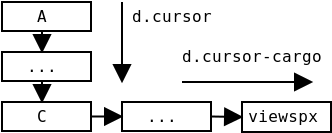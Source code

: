 <?xml version="1.0"?>
<diagram xmlns:dia="http://www.lysator.liu.se/~alla/dia/">
  <diagramdata>
    <attribute name="background">
      <color val="#ffffff"/>
    </attribute>
    <attribute name="paper">
      <composite type="paper">
        <attribute name="name">
          <string>#A4#</string>
        </attribute>
        <attribute name="tmargin">
          <real val="2.82"/>
        </attribute>
        <attribute name="bmargin">
          <real val="2.82"/>
        </attribute>
        <attribute name="lmargin">
          <real val="2.82"/>
        </attribute>
        <attribute name="rmargin">
          <real val="2.82"/>
        </attribute>
        <attribute name="is_portrait">
          <boolean val="true"/>
        </attribute>
        <attribute name="scaling">
          <real val="1"/>
        </attribute>
        <attribute name="fitto">
          <boolean val="false"/>
        </attribute>
      </composite>
    </attribute>
  </diagramdata>
  <layer name="Background" visible="true">
    <object type="Standard - Box" version="0" id="O0">
      <attribute name="obj_pos">
        <point val="13.5,6"/>
      </attribute>
      <attribute name="obj_bb">
        <rectangle val="13.45,5.95;18,7.55"/>
      </attribute>
      <attribute name="elem_corner">
        <point val="13.5,6"/>
      </attribute>
      <attribute name="elem_width">
        <real val="4.45"/>
      </attribute>
      <attribute name="elem_height">
        <real val="1.5"/>
      </attribute>
      <attribute name="show_background">
        <boolean val="true"/>
      </attribute>
    </object>
    <object type="Standard - Box" version="0" id="O1">
      <attribute name="obj_pos">
        <point val="1.5,6"/>
      </attribute>
      <attribute name="obj_bb">
        <rectangle val="1.45,5.95;6,7.5"/>
      </attribute>
      <attribute name="elem_corner">
        <point val="1.5,6"/>
      </attribute>
      <attribute name="elem_width">
        <real val="4.45"/>
      </attribute>
      <attribute name="elem_height">
        <real val="1.45"/>
      </attribute>
      <attribute name="show_background">
        <boolean val="true"/>
      </attribute>
    </object>
    <object type="Standard - Box" version="0" id="O2">
      <attribute name="obj_pos">
        <point val="7.5,6"/>
      </attribute>
      <attribute name="obj_bb">
        <rectangle val="7.45,5.95;12,7.5"/>
      </attribute>
      <attribute name="elem_corner">
        <point val="7.5,6"/>
      </attribute>
      <attribute name="elem_width">
        <real val="4.45"/>
      </attribute>
      <attribute name="elem_height">
        <real val="1.45"/>
      </attribute>
      <attribute name="show_background">
        <boolean val="true"/>
      </attribute>
    </object>
    <object type="Standard - Box" version="0" id="O3">
      <attribute name="obj_pos">
        <point val="1.5,3.5"/>
      </attribute>
      <attribute name="obj_bb">
        <rectangle val="1.45,3.45;6,5"/>
      </attribute>
      <attribute name="elem_corner">
        <point val="1.5,3.5"/>
      </attribute>
      <attribute name="elem_width">
        <real val="4.45"/>
      </attribute>
      <attribute name="elem_height">
        <real val="1.45"/>
      </attribute>
      <attribute name="show_background">
        <boolean val="true"/>
      </attribute>
    </object>
    <object type="Standard - Box" version="0" id="O4">
      <attribute name="obj_pos">
        <point val="1.5,1"/>
      </attribute>
      <attribute name="obj_bb">
        <rectangle val="1.45,0.95;6,2.5"/>
      </attribute>
      <attribute name="elem_corner">
        <point val="1.5,1"/>
      </attribute>
      <attribute name="elem_width">
        <real val="4.45"/>
      </attribute>
      <attribute name="elem_height">
        <real val="1.45"/>
      </attribute>
      <attribute name="show_background">
        <boolean val="true"/>
      </attribute>
    </object>
    <object type="Standard - Text" version="0" id="O5">
      <attribute name="obj_pos">
        <point val="15.5,7"/>
      </attribute>
      <attribute name="obj_bb">
        <rectangle val="13.279,6.207;17.721,7.207"/>
      </attribute>
      <attribute name="text">
        <composite type="text">
          <attribute name="string">
            <string>#viewspx#</string>
          </attribute>
          <attribute name="font">
            <font name="Courier"/>
          </attribute>
          <attribute name="height">
            <real val="1"/>
          </attribute>
          <attribute name="pos">
            <point val="15.5,7"/>
          </attribute>
          <attribute name="color">
            <color val="#000000"/>
          </attribute>
          <attribute name="alignment">
            <enum val="1"/>
          </attribute>
        </composite>
      </attribute>
    </object>
    <object type="Standard - Text" version="0" id="O6">
      <attribute name="obj_pos">
        <point val="3.5,2"/>
      </attribute>
      <attribute name="obj_bb">
        <rectangle val="3.097,1.207;3.903,2.207"/>
      </attribute>
      <attribute name="text">
        <composite type="text">
          <attribute name="string">
            <string>#A#</string>
          </attribute>
          <attribute name="font">
            <font name="Courier"/>
          </attribute>
          <attribute name="height">
            <real val="1"/>
          </attribute>
          <attribute name="pos">
            <point val="3.5,2"/>
          </attribute>
          <attribute name="color">
            <color val="#000000"/>
          </attribute>
          <attribute name="alignment">
            <enum val="1"/>
          </attribute>
        </composite>
      </attribute>
    </object>
    <object type="Standard - Text" version="0" id="O7">
      <attribute name="obj_pos">
        <point val="4,7"/>
      </attribute>
      <attribute name="obj_bb">
        <rectangle val="4,6.207;4,7.207"/>
      </attribute>
      <attribute name="text">
        <composite type="text">
          <attribute name="string">
            <string>##</string>
          </attribute>
          <attribute name="font">
            <font name="Courier"/>
          </attribute>
          <attribute name="height">
            <real val="1"/>
          </attribute>
          <attribute name="pos">
            <point val="4,7"/>
          </attribute>
          <attribute name="color">
            <color val="#000000"/>
          </attribute>
          <attribute name="alignment">
            <enum val="1"/>
          </attribute>
        </composite>
      </attribute>
    </object>
    <object type="Standard - Text" version="0" id="O8">
      <attribute name="obj_pos">
        <point val="3.5,7"/>
      </attribute>
      <attribute name="obj_bb">
        <rectangle val="3.097,6.207;3.903,7.207"/>
      </attribute>
      <attribute name="text">
        <composite type="text">
          <attribute name="string">
            <string>#C#</string>
          </attribute>
          <attribute name="font">
            <font name="Courier"/>
          </attribute>
          <attribute name="height">
            <real val="1"/>
          </attribute>
          <attribute name="pos">
            <point val="3.5,7"/>
          </attribute>
          <attribute name="color">
            <color val="#000000"/>
          </attribute>
          <attribute name="alignment">
            <enum val="1"/>
          </attribute>
        </composite>
      </attribute>
    </object>
    <object type="Standard - Line" version="0" id="O9">
      <attribute name="obj_pos">
        <point val="5.95,6.725"/>
      </attribute>
      <attribute name="obj_bb">
        <rectangle val="5.1,5.875;8.35,7.575"/>
      </attribute>
      <attribute name="conn_endpoints">
        <point val="5.95,6.725"/>
        <point val="7.5,6.725"/>
      </attribute>
      <attribute name="numcp">
        <int val="1"/>
      </attribute>
      <attribute name="end_arrow">
        <enum val="3"/>
      </attribute>
      <attribute name="end_arrow_length">
        <real val="0.8"/>
      </attribute>
      <attribute name="end_arrow_width">
        <real val="0.8"/>
      </attribute>
      <connections>
        <connection handle="0" to="O1" connection="4"/>
        <connection handle="1" to="O2" connection="3"/>
      </connections>
    </object>
    <object type="Standard - Line" version="0" id="O10">
      <attribute name="obj_pos">
        <point val="3.5,5"/>
      </attribute>
      <attribute name="obj_bb">
        <rectangle val="2.65,4.15;4.35,6.85"/>
      </attribute>
      <attribute name="conn_endpoints">
        <point val="3.5,5"/>
        <point val="3.5,6"/>
      </attribute>
      <attribute name="numcp">
        <int val="1"/>
      </attribute>
      <attribute name="end_arrow">
        <enum val="3"/>
      </attribute>
      <attribute name="end_arrow_length">
        <real val="0.8"/>
      </attribute>
      <attribute name="end_arrow_width">
        <real val="0.8"/>
      </attribute>
    </object>
    <object type="Standard - Line" version="0" id="O11">
      <attribute name="obj_pos">
        <point val="3.5,2.5"/>
      </attribute>
      <attribute name="obj_bb">
        <rectangle val="2.65,1.65;4.35,4.35"/>
      </attribute>
      <attribute name="conn_endpoints">
        <point val="3.5,2.5"/>
        <point val="3.5,3.5"/>
      </attribute>
      <attribute name="numcp">
        <int val="1"/>
      </attribute>
      <attribute name="end_arrow">
        <enum val="3"/>
      </attribute>
      <attribute name="end_arrow_length">
        <real val="0.8"/>
      </attribute>
      <attribute name="end_arrow_width">
        <real val="0.8"/>
      </attribute>
    </object>
    <object type="Standard - Line" version="0" id="O12">
      <attribute name="obj_pos">
        <point val="11.95,6.725"/>
      </attribute>
      <attribute name="obj_bb">
        <rectangle val="11.1,5.875;14.35,7.6"/>
      </attribute>
      <attribute name="conn_endpoints">
        <point val="11.95,6.725"/>
        <point val="13.5,6.75"/>
      </attribute>
      <attribute name="numcp">
        <int val="1"/>
      </attribute>
      <attribute name="end_arrow">
        <enum val="3"/>
      </attribute>
      <attribute name="end_arrow_length">
        <real val="0.8"/>
      </attribute>
      <attribute name="end_arrow_width">
        <real val="0.8"/>
      </attribute>
      <connections>
        <connection handle="0" to="O2" connection="4"/>
        <connection handle="1" to="O0" connection="3"/>
      </connections>
    </object>
    <object type="Standard - Line" version="0" id="O13">
      <attribute name="obj_pos">
        <point val="7.5,1"/>
      </attribute>
      <attribute name="obj_bb">
        <rectangle val="6.65,0.15;8.35,5.85"/>
      </attribute>
      <attribute name="conn_endpoints">
        <point val="7.5,1"/>
        <point val="7.5,5"/>
      </attribute>
      <attribute name="numcp">
        <int val="1"/>
      </attribute>
      <attribute name="end_arrow">
        <enum val="3"/>
      </attribute>
      <attribute name="end_arrow_length">
        <real val="0.8"/>
      </attribute>
      <attribute name="end_arrow_width">
        <real val="0.8"/>
      </attribute>
    </object>
    <object type="Standard - Line" version="0" id="O14">
      <attribute name="obj_pos">
        <point val="10.5,5"/>
      </attribute>
      <attribute name="obj_bb">
        <rectangle val="9.65,4.15;17.85,5.85"/>
      </attribute>
      <attribute name="conn_endpoints">
        <point val="10.5,5"/>
        <point val="17,5"/>
      </attribute>
      <attribute name="numcp">
        <int val="1"/>
      </attribute>
      <attribute name="end_arrow">
        <enum val="3"/>
      </attribute>
      <attribute name="end_arrow_length">
        <real val="0.8"/>
      </attribute>
      <attribute name="end_arrow_width">
        <real val="0.8"/>
      </attribute>
    </object>
    <object type="Standard - Text" version="0" id="O15">
      <attribute name="obj_pos">
        <point val="10,2"/>
      </attribute>
      <attribute name="obj_bb">
        <rectangle val="7.476,1.207;12.524,2.207"/>
      </attribute>
      <attribute name="text">
        <composite type="text">
          <attribute name="string">
            <string>#d.cursor#</string>
          </attribute>
          <attribute name="font">
            <font name="Courier"/>
          </attribute>
          <attribute name="height">
            <real val="1"/>
          </attribute>
          <attribute name="pos">
            <point val="10,2"/>
          </attribute>
          <attribute name="color">
            <color val="#000000"/>
          </attribute>
          <attribute name="alignment">
            <enum val="1"/>
          </attribute>
        </composite>
      </attribute>
    </object>
    <object type="Standard - Text" version="0" id="O16">
      <attribute name="obj_pos">
        <point val="14,4"/>
      </attribute>
      <attribute name="obj_bb">
        <rectangle val="9.658,3.207;18.342,4.207"/>
      </attribute>
      <attribute name="text">
        <composite type="text">
          <attribute name="string">
            <string>#d.cursor-cargo#</string>
          </attribute>
          <attribute name="font">
            <font name="Courier"/>
          </attribute>
          <attribute name="height">
            <real val="1"/>
          </attribute>
          <attribute name="pos">
            <point val="14,4"/>
          </attribute>
          <attribute name="color">
            <color val="#000000"/>
          </attribute>
          <attribute name="alignment">
            <enum val="1"/>
          </attribute>
        </composite>
      </attribute>
    </object>
    <object type="Standard - Text" version="0" id="O17">
      <attribute name="obj_pos">
        <point val="9.5,6.5"/>
      </attribute>
      <attribute name="obj_bb">
        <rectangle val="9.5,5.707;9.5,6.707"/>
      </attribute>
      <attribute name="text">
        <composite type="text">
          <attribute name="string">
            <string>##</string>
          </attribute>
          <attribute name="font">
            <font name="Courier"/>
          </attribute>
          <attribute name="height">
            <real val="1"/>
          </attribute>
          <attribute name="pos">
            <point val="9.5,6.5"/>
          </attribute>
          <attribute name="color">
            <color val="#000000"/>
          </attribute>
          <attribute name="alignment">
            <enum val="1"/>
          </attribute>
        </composite>
      </attribute>
    </object>
    <object type="Standard - Text" version="0" id="O18">
      <attribute name="obj_pos">
        <point val="9.5,7"/>
      </attribute>
      <attribute name="obj_bb">
        <rectangle val="8.491,6.207;10.509,7.207"/>
      </attribute>
      <attribute name="text">
        <composite type="text">
          <attribute name="string">
            <string>#...#</string>
          </attribute>
          <attribute name="font">
            <font name="Courier"/>
          </attribute>
          <attribute name="height">
            <real val="1"/>
          </attribute>
          <attribute name="pos">
            <point val="9.5,7"/>
          </attribute>
          <attribute name="color">
            <color val="#000000"/>
          </attribute>
          <attribute name="alignment">
            <enum val="1"/>
          </attribute>
        </composite>
      </attribute>
    </object>
    <object type="Standard - Text" version="0" id="O19">
      <attribute name="obj_pos">
        <point val="3.5,4.5"/>
      </attribute>
      <attribute name="obj_bb">
        <rectangle val="2.491,3.707;4.509,4.707"/>
      </attribute>
      <attribute name="text">
        <composite type="text">
          <attribute name="string">
            <string>#...#</string>
          </attribute>
          <attribute name="font">
            <font name="Courier"/>
          </attribute>
          <attribute name="height">
            <real val="1"/>
          </attribute>
          <attribute name="pos">
            <point val="3.5,4.5"/>
          </attribute>
          <attribute name="color">
            <color val="#000000"/>
          </attribute>
          <attribute name="alignment">
            <enum val="1"/>
          </attribute>
        </composite>
      </attribute>
    </object>
    <object type="Standard - Text" version="0" id="O20">
      <attribute name="obj_pos">
        <point val="10,14"/>
      </attribute>
      <attribute name="obj_bb">
        <rectangle val="10,13.207;10,14.207"/>
      </attribute>
      <attribute name="text">
        <composite type="text">
          <attribute name="string">
            <string>##</string>
          </attribute>
          <attribute name="font">
            <font name="Courier"/>
          </attribute>
          <attribute name="height">
            <real val="1"/>
          </attribute>
          <attribute name="pos">
            <point val="10,14"/>
          </attribute>
          <attribute name="color">
            <color val="#000000"/>
          </attribute>
          <attribute name="alignment">
            <enum val="1"/>
          </attribute>
        </composite>
      </attribute>
    </object>
  </layer>
</diagram>
